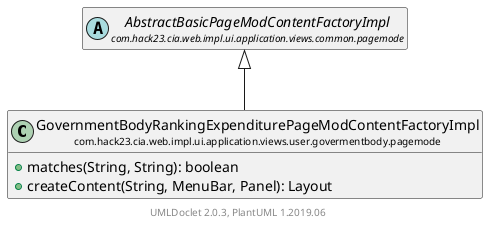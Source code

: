 @startuml
    set namespaceSeparator none
    hide empty fields
    hide empty methods

    class "<size:14>GovernmentBodyRankingExpenditurePageModContentFactoryImpl\n<size:10>com.hack23.cia.web.impl.ui.application.views.user.govermentbody.pagemode" as com.hack23.cia.web.impl.ui.application.views.user.govermentbody.pagemode.GovernmentBodyRankingExpenditurePageModContentFactoryImpl [[GovernmentBodyRankingExpenditurePageModContentFactoryImpl.html]] {
        +matches(String, String): boolean
        +createContent(String, MenuBar, Panel): Layout
    }

    abstract class "<size:14>AbstractBasicPageModContentFactoryImpl\n<size:10>com.hack23.cia.web.impl.ui.application.views.common.pagemode" as com.hack23.cia.web.impl.ui.application.views.common.pagemode.AbstractBasicPageModContentFactoryImpl [[../../../common/pagemode/AbstractBasicPageModContentFactoryImpl.html]]

    com.hack23.cia.web.impl.ui.application.views.common.pagemode.AbstractBasicPageModContentFactoryImpl <|-- com.hack23.cia.web.impl.ui.application.views.user.govermentbody.pagemode.GovernmentBodyRankingExpenditurePageModContentFactoryImpl

    center footer UMLDoclet 2.0.3, PlantUML 1.2019.06
@enduml
